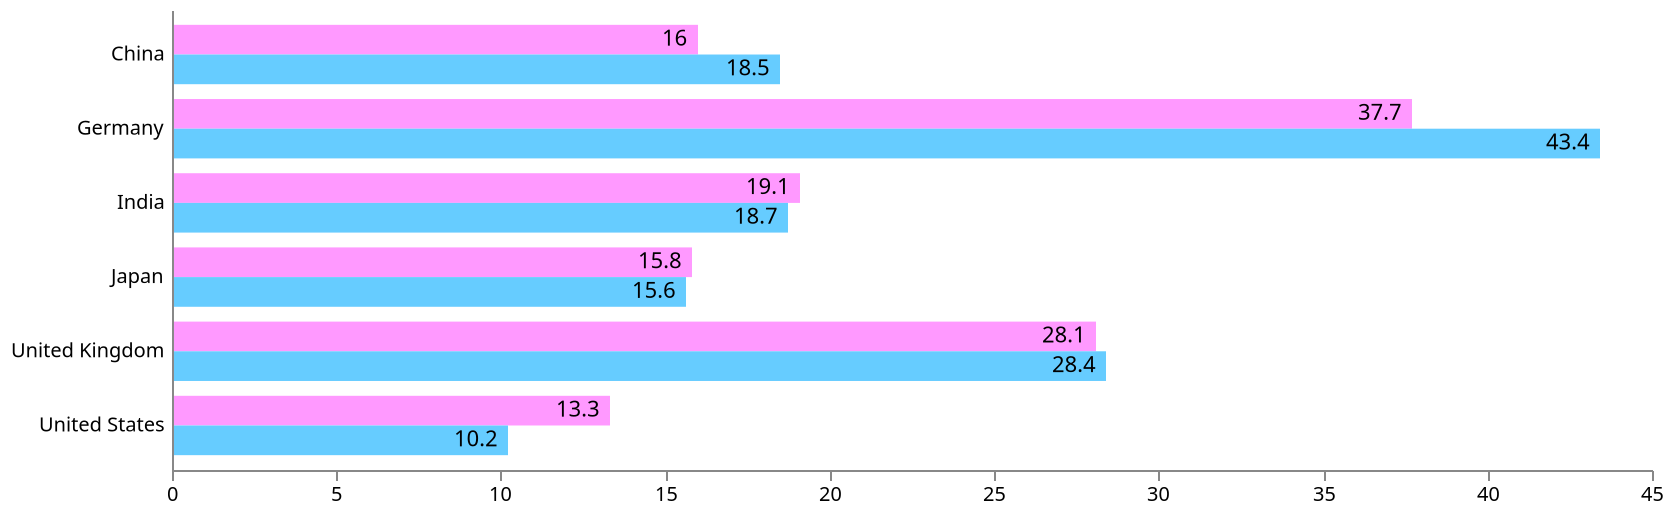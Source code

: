 {
  "$schema": "https://vega.github.io/schema/vega/v5.json",
  "description": "A basic grouped bar chart example.",
  "width": 740,
    "height": 230,
  "padding": 5,

  "data": [
    {
      "name": "table",
      "values": [
        {"category":"China", "group": "Import", "value":16},
        {"category":"China", "group": "Export", "value":18.5},
        {"category":"Germany", "group": "Import", "value":37.7},
        {"category":"Germany", "group": "Export", "value":43.4},
        {"category":"India", "group": "Import", "value":19.1},
        {"category":"India", "group": "Export", "value":18.7},
        {"category":"Japan", "group": "Import", "value":15.8},
        {"category":"Japan", "group": "Export", "value":15.6},
        {"category":"United Kingdom", "group": "Import", "value":28.1},
        {"category":"United Kingdom", "group": "Export", "value":28.4},
        {"category":"United States", "group": "Import", "value":13.3},
        {"category":"United States", "group": "Export", "value":10.2}
      ]
    }
  ],

  "scales": [
    {
      "name": "yscale",
      "type": "band",
      "domain": {"data": "table", "field": "category"},
      "range": "height",
      "padding": 0.2
    },
    {
      "name": "xscale",
      "type": "linear",
      "domain": {"data": "table", "field": "value"},
      "range": "width",
      "round": true,
      "zero": true,
      "nice": true
    },
    {
      "name": "color",
      "type": "ordinal",
      "domain": {"data": "table", "field": "group"},
      "range":["#FF99FF", "#66CCFF"]
    }
  ],

  "axes": [
    {"orient": "left", "scale": "yscale", "tickSize": 0, "labelPadding": 4, "zindex": 1},
    {"orient": "bottom", "scale": "xscale"}
  ],

  "marks": [
    {
      "type": "group",

      "from": {
        "facet": {
          "data": "table",
          "name": "facet",
          "groupby": "category"
        }
      },

      "encode": {
        "enter": {
          "y": {"scale": "yscale", "field": "category"}
        }
      },

      "signals": [
        {"name": "height", "update": "bandwidth('yscale')"}
      ],

      "scales": [
        {
          "name": "pos",
          "type": "band",
          "range": "height",
          "domain": {"data": "facet", "field": "group"}
        }
      ],

      "marks": [
        {
          "name": "bars",
          "from": {"data": "facet"},
          "type": "rect",
          "encode": {
            "enter": {
              "y": {"scale": "pos", "field": "group"},
              "height": {"scale": "pos", "band": 1},
              "x": {"scale": "xscale", "field": "value"},
              "x2": {"scale": "xscale", "value": 0},
              "fill": {"scale": "color", "field": "group"}
            }
          }
        },
        {
          "type": "text",
          "from": {"data": "bars"},
          "encode": {
            "enter": {
              "x": {"field": "x2", "offset": -5},
              "y": {"field": "y", "offset": {"field": "height", "mult": 0.5}},
              "fill": [
                {"test": "contrast('white', datum.fill) > contrast('black', datum.fill)", "value": "white"},
                {"value": "black"}
              ],
              "align": {"value": "right"},
              "baseline": {"value": "middle"},
              "text": {"field": "datum.value"}
            }
          }
        }
        ]
      }      ]
    }
  